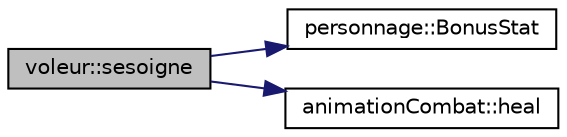 digraph "voleur::sesoigne"
{
  edge [fontname="Helvetica",fontsize="10",labelfontname="Helvetica",labelfontsize="10"];
  node [fontname="Helvetica",fontsize="10",shape=record];
  rankdir="LR";
  Node12 [label="voleur::sesoigne",height=0.2,width=0.4,color="black", fillcolor="grey75", style="filled", fontcolor="black"];
  Node12 -> Node13 [color="midnightblue",fontsize="10",style="solid",fontname="Helvetica"];
  Node13 [label="personnage::BonusStat",height=0.2,width=0.4,color="black", fillcolor="white", style="filled",URL="$classpersonnage.html#a4682ab356ead77283d2b0f62e230b5a1",tooltip="calcul un bonus en fonction de la caractristique du personnage "];
  Node12 -> Node14 [color="midnightblue",fontsize="10",style="solid",fontname="Helvetica"];
  Node14 [label="animationCombat::heal",height=0.2,width=0.4,color="black", fillcolor="white", style="filled",URL="$classanimation_combat.html#a1cf99a956ed99eeb294cdb15a25351de",tooltip="affiche une animation d&#39;un halo de soin "];
}
